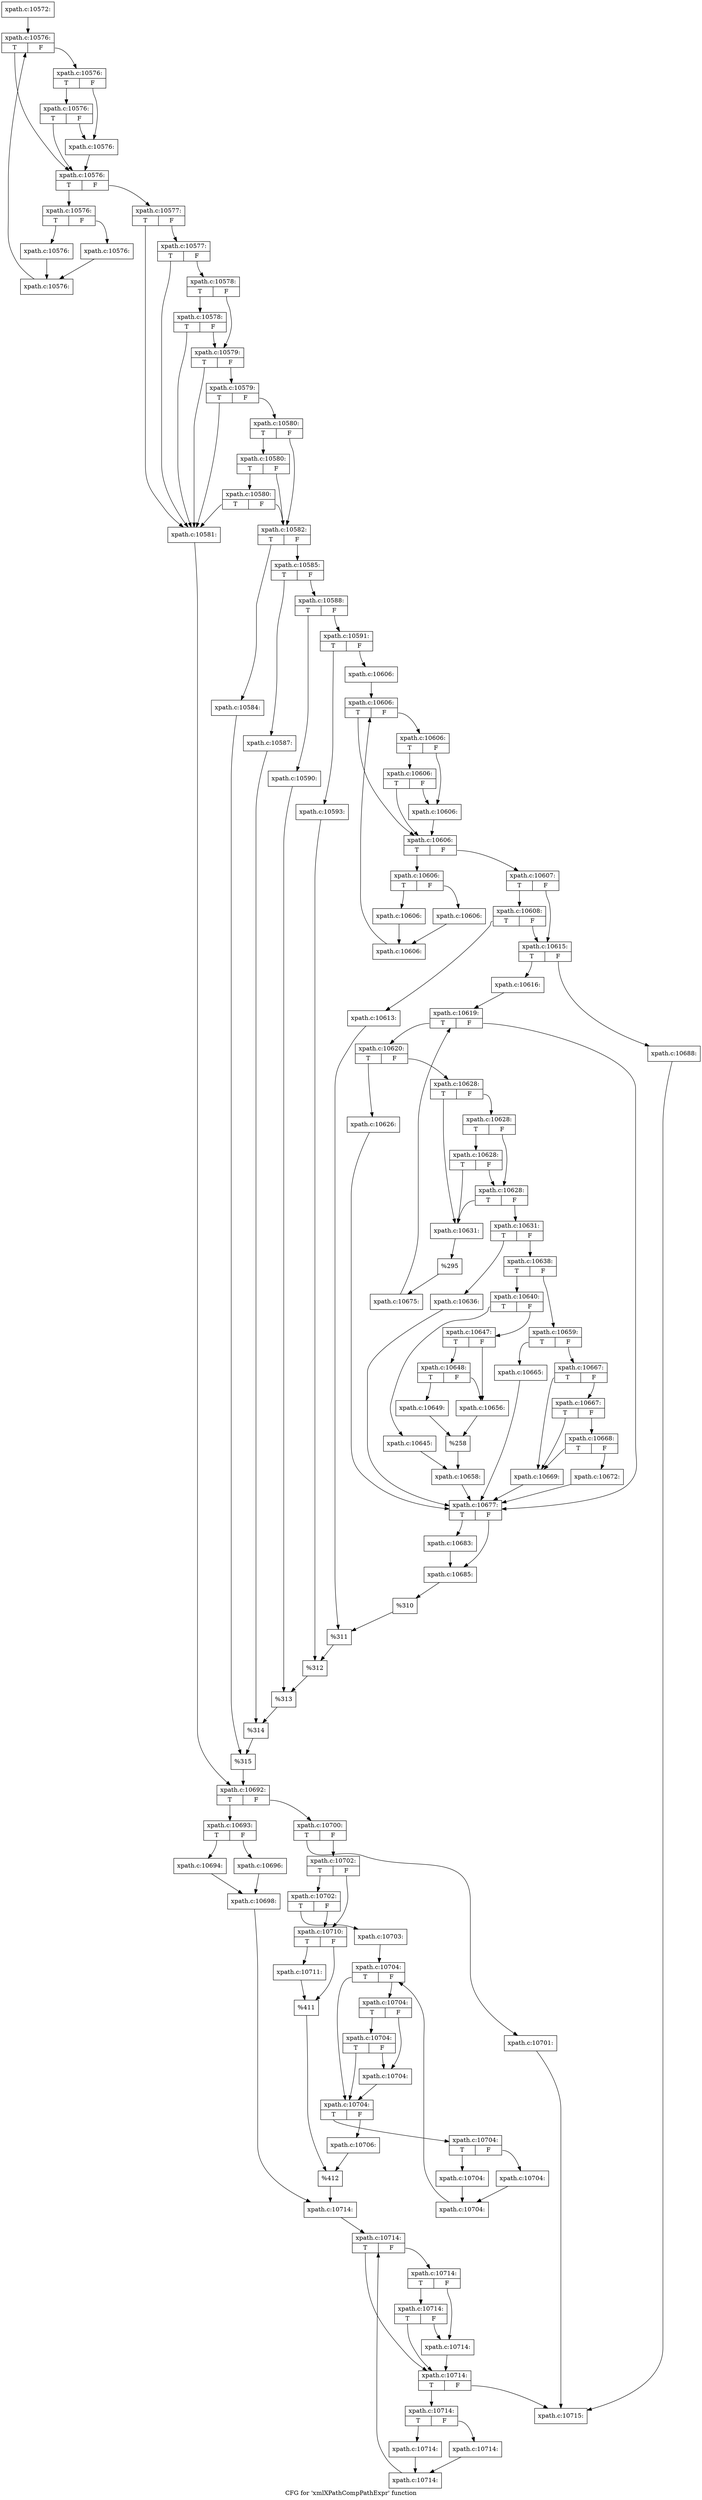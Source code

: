 digraph "CFG for 'xmlXPathCompPathExpr' function" {
	label="CFG for 'xmlXPathCompPathExpr' function";

	Node0x55e6b2c34ad0 [shape=record,label="{xpath.c:10572:}"];
	Node0x55e6b2c34ad0 -> Node0x55e6b2c3cb60;
	Node0x55e6b2c3cb60 [shape=record,label="{xpath.c:10576:|{<s0>T|<s1>F}}"];
	Node0x55e6b2c3cb60:s0 -> Node0x55e6b2c3cda0;
	Node0x55e6b2c3cb60:s1 -> Node0x55e6b2c3ce40;
	Node0x55e6b2c3ce40 [shape=record,label="{xpath.c:10576:|{<s0>T|<s1>F}}"];
	Node0x55e6b2c3ce40:s0 -> Node0x55e6b2c3d100;
	Node0x55e6b2c3ce40:s1 -> Node0x55e6b2c3cdf0;
	Node0x55e6b2c3d100 [shape=record,label="{xpath.c:10576:|{<s0>T|<s1>F}}"];
	Node0x55e6b2c3d100:s0 -> Node0x55e6b2c3cda0;
	Node0x55e6b2c3d100:s1 -> Node0x55e6b2c3cdf0;
	Node0x55e6b2c3cdf0 [shape=record,label="{xpath.c:10576:}"];
	Node0x55e6b2c3cdf0 -> Node0x55e6b2c3cda0;
	Node0x55e6b2c3cda0 [shape=record,label="{xpath.c:10576:|{<s0>T|<s1>F}}"];
	Node0x55e6b2c3cda0:s0 -> Node0x55e6b2c3d5f0;
	Node0x55e6b2c3cda0:s1 -> Node0x55e6b2c3cd50;
	Node0x55e6b2c3d5f0 [shape=record,label="{xpath.c:10576:|{<s0>T|<s1>F}}"];
	Node0x55e6b2c3d5f0:s0 -> Node0x55e6b2c3da30;
	Node0x55e6b2c3d5f0:s1 -> Node0x55e6b2c3da80;
	Node0x55e6b2c3da30 [shape=record,label="{xpath.c:10576:}"];
	Node0x55e6b2c3da30 -> Node0x55e6b2c3dad0;
	Node0x55e6b2c3da80 [shape=record,label="{xpath.c:10576:}"];
	Node0x55e6b2c3da80 -> Node0x55e6b2c3dad0;
	Node0x55e6b2c3dad0 [shape=record,label="{xpath.c:10576:}"];
	Node0x55e6b2c3dad0 -> Node0x55e6b2c3cb60;
	Node0x55e6b2c3cd50 [shape=record,label="{xpath.c:10577:|{<s0>T|<s1>F}}"];
	Node0x55e6b2c3cd50:s0 -> Node0x55e6b2c3e430;
	Node0x55e6b2c3cd50:s1 -> Node0x55e6b2c3e720;
	Node0x55e6b2c3e720 [shape=record,label="{xpath.c:10577:|{<s0>T|<s1>F}}"];
	Node0x55e6b2c3e720:s0 -> Node0x55e6b2c3e430;
	Node0x55e6b2c3e720:s1 -> Node0x55e6b2c3e6a0;
	Node0x55e6b2c3e6a0 [shape=record,label="{xpath.c:10578:|{<s0>T|<s1>F}}"];
	Node0x55e6b2c3e6a0:s0 -> Node0x55e6b2c3ef80;
	Node0x55e6b2c3e6a0:s1 -> Node0x55e6b2c3e620;
	Node0x55e6b2c3ef80 [shape=record,label="{xpath.c:10578:|{<s0>T|<s1>F}}"];
	Node0x55e6b2c3ef80:s0 -> Node0x55e6b2c3e430;
	Node0x55e6b2c3ef80:s1 -> Node0x55e6b2c3e620;
	Node0x55e6b2c3e620 [shape=record,label="{xpath.c:10579:|{<s0>T|<s1>F}}"];
	Node0x55e6b2c3e620:s0 -> Node0x55e6b2c3e430;
	Node0x55e6b2c3e620:s1 -> Node0x55e6b2c3e5a0;
	Node0x55e6b2c3e5a0 [shape=record,label="{xpath.c:10579:|{<s0>T|<s1>F}}"];
	Node0x55e6b2c3e5a0:s0 -> Node0x55e6b2c3e430;
	Node0x55e6b2c3e5a0:s1 -> Node0x55e6b2c3e520;
	Node0x55e6b2c3e520 [shape=record,label="{xpath.c:10580:|{<s0>T|<s1>F}}"];
	Node0x55e6b2c3e520:s0 -> Node0x55e6b2c3fe20;
	Node0x55e6b2c3e520:s1 -> Node0x55e6b2c3e4d0;
	Node0x55e6b2c3fe20 [shape=record,label="{xpath.c:10580:|{<s0>T|<s1>F}}"];
	Node0x55e6b2c3fe20:s0 -> Node0x55e6b2c40260;
	Node0x55e6b2c3fe20:s1 -> Node0x55e6b2c3e4d0;
	Node0x55e6b2c40260 [shape=record,label="{xpath.c:10580:|{<s0>T|<s1>F}}"];
	Node0x55e6b2c40260:s0 -> Node0x55e6b2c3e430;
	Node0x55e6b2c40260:s1 -> Node0x55e6b2c3e4d0;
	Node0x55e6b2c3e430 [shape=record,label="{xpath.c:10581:}"];
	Node0x55e6b2c3e430 -> Node0x55e6b2c3e480;
	Node0x55e6b2c3e4d0 [shape=record,label="{xpath.c:10582:|{<s0>T|<s1>F}}"];
	Node0x55e6b2c3e4d0:s0 -> Node0x55e6b2c40ce0;
	Node0x55e6b2c3e4d0:s1 -> Node0x55e6b2c40d80;
	Node0x55e6b2c40ce0 [shape=record,label="{xpath.c:10584:}"];
	Node0x55e6b2c40ce0 -> Node0x55e6b2c40d30;
	Node0x55e6b2c40d80 [shape=record,label="{xpath.c:10585:|{<s0>T|<s1>F}}"];
	Node0x55e6b2c40d80:s0 -> Node0x55e6b2c41470;
	Node0x55e6b2c40d80:s1 -> Node0x55e6b2c41510;
	Node0x55e6b2c41470 [shape=record,label="{xpath.c:10587:}"];
	Node0x55e6b2c41470 -> Node0x55e6b2c414c0;
	Node0x55e6b2c41510 [shape=record,label="{xpath.c:10588:|{<s0>T|<s1>F}}"];
	Node0x55e6b2c41510:s0 -> Node0x55e6b2c41c00;
	Node0x55e6b2c41510:s1 -> Node0x55e6b2c41ca0;
	Node0x55e6b2c41c00 [shape=record,label="{xpath.c:10590:}"];
	Node0x55e6b2c41c00 -> Node0x55e6b2c41c50;
	Node0x55e6b2c41ca0 [shape=record,label="{xpath.c:10591:|{<s0>T|<s1>F}}"];
	Node0x55e6b2c41ca0:s0 -> Node0x55e6b2c42390;
	Node0x55e6b2c41ca0:s1 -> Node0x55e6b2c42430;
	Node0x55e6b2c42390 [shape=record,label="{xpath.c:10593:}"];
	Node0x55e6b2c42390 -> Node0x55e6b2c423e0;
	Node0x55e6b2c42430 [shape=record,label="{xpath.c:10606:}"];
	Node0x55e6b2c42430 -> Node0x55e6b2c42b20;
	Node0x55e6b2c42b20 [shape=record,label="{xpath.c:10606:|{<s0>T|<s1>F}}"];
	Node0x55e6b2c42b20:s0 -> Node0x55e6b2c42d60;
	Node0x55e6b2c42b20:s1 -> Node0x55e6b2c42e00;
	Node0x55e6b2c42e00 [shape=record,label="{xpath.c:10606:|{<s0>T|<s1>F}}"];
	Node0x55e6b2c42e00:s0 -> Node0x55e6b2c43160;
	Node0x55e6b2c42e00:s1 -> Node0x55e6b2c42db0;
	Node0x55e6b2c43160 [shape=record,label="{xpath.c:10606:|{<s0>T|<s1>F}}"];
	Node0x55e6b2c43160:s0 -> Node0x55e6b2c42d60;
	Node0x55e6b2c43160:s1 -> Node0x55e6b2c42db0;
	Node0x55e6b2c42db0 [shape=record,label="{xpath.c:10606:}"];
	Node0x55e6b2c42db0 -> Node0x55e6b2c42d60;
	Node0x55e6b2c42d60 [shape=record,label="{xpath.c:10606:|{<s0>T|<s1>F}}"];
	Node0x55e6b2c42d60:s0 -> Node0x55e6b2c43790;
	Node0x55e6b2c42d60:s1 -> Node0x55e6b2c42d10;
	Node0x55e6b2c43790 [shape=record,label="{xpath.c:10606:|{<s0>T|<s1>F}}"];
	Node0x55e6b2c43790:s0 -> Node0x55e6b2c43bd0;
	Node0x55e6b2c43790:s1 -> Node0x55e6b2c43c20;
	Node0x55e6b2c43bd0 [shape=record,label="{xpath.c:10606:}"];
	Node0x55e6b2c43bd0 -> Node0x55e6b2c43c70;
	Node0x55e6b2c43c20 [shape=record,label="{xpath.c:10606:}"];
	Node0x55e6b2c43c20 -> Node0x55e6b2c43c70;
	Node0x55e6b2c43c70 [shape=record,label="{xpath.c:10606:}"];
	Node0x55e6b2c43c70 -> Node0x55e6b2c42b20;
	Node0x55e6b2c42d10 [shape=record,label="{xpath.c:10607:|{<s0>T|<s1>F}}"];
	Node0x55e6b2c42d10:s0 -> Node0x55e6b2c44fb0;
	Node0x55e6b2c42d10:s1 -> Node0x55e6b2c44f60;
	Node0x55e6b2c44fb0 [shape=record,label="{xpath.c:10608:|{<s0>T|<s1>F}}"];
	Node0x55e6b2c44fb0:s0 -> Node0x55e6b2c44ec0;
	Node0x55e6b2c44fb0:s1 -> Node0x55e6b2c44f60;
	Node0x55e6b2c44ec0 [shape=record,label="{xpath.c:10613:}"];
	Node0x55e6b2c44ec0 -> Node0x55e6b2c44f10;
	Node0x55e6b2c44f60 [shape=record,label="{xpath.c:10615:|{<s0>T|<s1>F}}"];
	Node0x55e6b2c44f60:s0 -> Node0x55e6b2c45a90;
	Node0x55e6b2c44f60:s1 -> Node0x55e6b2c45b30;
	Node0x55e6b2c45a90 [shape=record,label="{xpath.c:10616:}"];
	Node0x55e6b2c45a90 -> Node0x55e6b2c46250;
	Node0x55e6b2c46250 [shape=record,label="{xpath.c:10619:|{<s0>T|<s1>F}}"];
	Node0x55e6b2c46250:s0 -> Node0x55e6b2c46920;
	Node0x55e6b2c46250:s1 -> Node0x55e6b2c46470;
	Node0x55e6b2c46920 [shape=record,label="{xpath.c:10620:|{<s0>T|<s1>F}}"];
	Node0x55e6b2c46920:s0 -> Node0x55e6b2c46b10;
	Node0x55e6b2c46920:s1 -> Node0x55e6b2c46bb0;
	Node0x55e6b2c46b10 [shape=record,label="{xpath.c:10626:}"];
	Node0x55e6b2c46b10 -> Node0x55e6b2c46470;
	Node0x55e6b2c46bb0 [shape=record,label="{xpath.c:10628:|{<s0>T|<s1>F}}"];
	Node0x55e6b2c46bb0:s0 -> Node0x55e6b2c47340;
	Node0x55e6b2c46bb0:s1 -> Node0x55e6b2c474b0;
	Node0x55e6b2c474b0 [shape=record,label="{xpath.c:10628:|{<s0>T|<s1>F}}"];
	Node0x55e6b2c474b0:s0 -> Node0x55e6b2c479e0;
	Node0x55e6b2c474b0:s1 -> Node0x55e6b2c47430;
	Node0x55e6b2c479e0 [shape=record,label="{xpath.c:10628:|{<s0>T|<s1>F}}"];
	Node0x55e6b2c479e0:s0 -> Node0x55e6b2c47340;
	Node0x55e6b2c479e0:s1 -> Node0x55e6b2c47430;
	Node0x55e6b2c47430 [shape=record,label="{xpath.c:10628:|{<s0>T|<s1>F}}"];
	Node0x55e6b2c47430:s0 -> Node0x55e6b2c47340;
	Node0x55e6b2c47430:s1 -> Node0x55e6b2c473e0;
	Node0x55e6b2c47340 [shape=record,label="{xpath.c:10631:}"];
	Node0x55e6b2c47340 -> Node0x55e6b2c47390;
	Node0x55e6b2c473e0 [shape=record,label="{xpath.c:10631:|{<s0>T|<s1>F}}"];
	Node0x55e6b2c473e0:s0 -> Node0x55e6b2c48920;
	Node0x55e6b2c473e0:s1 -> Node0x55e6b2c489c0;
	Node0x55e6b2c48920 [shape=record,label="{xpath.c:10636:}"];
	Node0x55e6b2c48920 -> Node0x55e6b2c46470;
	Node0x55e6b2c489c0 [shape=record,label="{xpath.c:10638:|{<s0>T|<s1>F}}"];
	Node0x55e6b2c489c0:s0 -> Node0x55e6b2c49230;
	Node0x55e6b2c489c0:s1 -> Node0x55e6b2c492d0;
	Node0x55e6b2c49230 [shape=record,label="{xpath.c:10640:|{<s0>T|<s1>F}}"];
	Node0x55e6b2c49230:s0 -> Node0x55e6b2c499a0;
	Node0x55e6b2c49230:s1 -> Node0x55e6b2c49a40;
	Node0x55e6b2c499a0 [shape=record,label="{xpath.c:10645:}"];
	Node0x55e6b2c499a0 -> Node0x55e6b2c499f0;
	Node0x55e6b2c49a40 [shape=record,label="{xpath.c:10647:|{<s0>T|<s1>F}}"];
	Node0x55e6b2c49a40:s0 -> Node0x55e6b2c49fd0;
	Node0x55e6b2c49a40:s1 -> Node0x55e6b2c49f80;
	Node0x55e6b2c49fd0 [shape=record,label="{xpath.c:10648:|{<s0>T|<s1>F}}"];
	Node0x55e6b2c49fd0:s0 -> Node0x55e6b2c49ee0;
	Node0x55e6b2c49fd0:s1 -> Node0x55e6b2c49f80;
	Node0x55e6b2c49ee0 [shape=record,label="{xpath.c:10649:}"];
	Node0x55e6b2c49ee0 -> Node0x55e6b2c49f30;
	Node0x55e6b2c49f80 [shape=record,label="{xpath.c:10656:}"];
	Node0x55e6b2c49f80 -> Node0x55e6b2c49f30;
	Node0x55e6b2c49f30 [shape=record,label="{%258}"];
	Node0x55e6b2c49f30 -> Node0x55e6b2c499f0;
	Node0x55e6b2c499f0 [shape=record,label="{xpath.c:10658:}"];
	Node0x55e6b2c499f0 -> Node0x55e6b2c46470;
	Node0x55e6b2c492d0 [shape=record,label="{xpath.c:10659:|{<s0>T|<s1>F}}"];
	Node0x55e6b2c492d0:s0 -> Node0x55e6b2c4aec0;
	Node0x55e6b2c492d0:s1 -> Node0x55e6b2c4af60;
	Node0x55e6b2c4aec0 [shape=record,label="{xpath.c:10665:}"];
	Node0x55e6b2c4aec0 -> Node0x55e6b2c46470;
	Node0x55e6b2c4af60 [shape=record,label="{xpath.c:10667:|{<s0>T|<s1>F}}"];
	Node0x55e6b2c4af60:s0 -> Node0x55e6b2c4b7d0;
	Node0x55e6b2c4af60:s1 -> Node0x55e6b2c4b940;
	Node0x55e6b2c4b940 [shape=record,label="{xpath.c:10667:|{<s0>T|<s1>F}}"];
	Node0x55e6b2c4b940:s0 -> Node0x55e6b2c4b7d0;
	Node0x55e6b2c4b940:s1 -> Node0x55e6b2c4b8c0;
	Node0x55e6b2c4b8c0 [shape=record,label="{xpath.c:10668:|{<s0>T|<s1>F}}"];
	Node0x55e6b2c4b8c0:s0 -> Node0x55e6b2c4b7d0;
	Node0x55e6b2c4b8c0:s1 -> Node0x55e6b2c4b870;
	Node0x55e6b2c4b7d0 [shape=record,label="{xpath.c:10669:}"];
	Node0x55e6b2c4b7d0 -> Node0x55e6b2c46470;
	Node0x55e6b2c4b870 [shape=record,label="{xpath.c:10672:}"];
	Node0x55e6b2c4b870 -> Node0x55e6b2c46470;
	Node0x55e6b2c47390 [shape=record,label="{%295}"];
	Node0x55e6b2c47390 -> Node0x55e6b2c46b60;
	Node0x55e6b2c46b60 [shape=record,label="{xpath.c:10675:}"];
	Node0x55e6b2c46b60 -> Node0x55e6b2c46250;
	Node0x55e6b2c46470 [shape=record,label="{xpath.c:10677:|{<s0>T|<s1>F}}"];
	Node0x55e6b2c46470:s0 -> Node0x55e6b2c48970;
	Node0x55e6b2c46470:s1 -> Node0x55e6b2c49280;
	Node0x55e6b2c48970 [shape=record,label="{xpath.c:10683:}"];
	Node0x55e6b2c48970 -> Node0x55e6b2c49280;
	Node0x55e6b2c49280 [shape=record,label="{xpath.c:10685:}"];
	Node0x55e6b2c49280 -> Node0x55e6b2c45ae0;
	Node0x55e6b2c45b30 [shape=record,label="{xpath.c:10688:}"];
	Node0x55e6b2c45b30 -> Node0x55e6b2c53920;
	Node0x55e6b2c45ae0 [shape=record,label="{%310}"];
	Node0x55e6b2c45ae0 -> Node0x55e6b2c44f10;
	Node0x55e6b2c44f10 [shape=record,label="{%311}"];
	Node0x55e6b2c44f10 -> Node0x55e6b2c423e0;
	Node0x55e6b2c423e0 [shape=record,label="{%312}"];
	Node0x55e6b2c423e0 -> Node0x55e6b2c41c50;
	Node0x55e6b2c41c50 [shape=record,label="{%313}"];
	Node0x55e6b2c41c50 -> Node0x55e6b2c414c0;
	Node0x55e6b2c414c0 [shape=record,label="{%314}"];
	Node0x55e6b2c414c0 -> Node0x55e6b2c40d30;
	Node0x55e6b2c40d30 [shape=record,label="{%315}"];
	Node0x55e6b2c40d30 -> Node0x55e6b2c3e480;
	Node0x55e6b2c3e480 [shape=record,label="{xpath.c:10692:|{<s0>T|<s1>F}}"];
	Node0x55e6b2c3e480:s0 -> Node0x55e6b2c4af10;
	Node0x55e6b2c3e480:s1 -> Node0x55e6b2c4e450;
	Node0x55e6b2c4af10 [shape=record,label="{xpath.c:10693:|{<s0>T|<s1>F}}"];
	Node0x55e6b2c4af10:s0 -> Node0x55e6b2c4e750;
	Node0x55e6b2c4af10:s1 -> Node0x55e6b2c4e7f0;
	Node0x55e6b2c4e750 [shape=record,label="{xpath.c:10694:}"];
	Node0x55e6b2c4e750 -> Node0x55e6b2c4e7a0;
	Node0x55e6b2c4e7f0 [shape=record,label="{xpath.c:10696:}"];
	Node0x55e6b2c4e7f0 -> Node0x55e6b2c4e7a0;
	Node0x55e6b2c4e7a0 [shape=record,label="{xpath.c:10698:}"];
	Node0x55e6b2c4e7a0 -> Node0x55e6b2c4b820;
	Node0x55e6b2c4e450 [shape=record,label="{xpath.c:10700:|{<s0>T|<s1>F}}"];
	Node0x55e6b2c4e450:s0 -> Node0x55e6b2c4f7e0;
	Node0x55e6b2c4e450:s1 -> Node0x55e6b2c4fc90;
	Node0x55e6b2c4f7e0 [shape=record,label="{xpath.c:10701:}"];
	Node0x55e6b2c4f7e0 -> Node0x55e6b2c53920;
	Node0x55e6b2c4fc90 [shape=record,label="{xpath.c:10702:|{<s0>T|<s1>F}}"];
	Node0x55e6b2c4fc90:s0 -> Node0x55e6b2c50040;
	Node0x55e6b2c4fc90:s1 -> Node0x55e6b2c4fff0;
	Node0x55e6b2c50040 [shape=record,label="{xpath.c:10702:|{<s0>T|<s1>F}}"];
	Node0x55e6b2c50040:s0 -> Node0x55e6b2c4ff50;
	Node0x55e6b2c50040:s1 -> Node0x55e6b2c4fff0;
	Node0x55e6b2c4ff50 [shape=record,label="{xpath.c:10703:}"];
	Node0x55e6b2c4ff50 -> Node0x55e6b2c50b70;
	Node0x55e6b2c50b70 [shape=record,label="{xpath.c:10704:|{<s0>T|<s1>F}}"];
	Node0x55e6b2c50b70:s0 -> Node0x55e6b2c50db0;
	Node0x55e6b2c50b70:s1 -> Node0x55e6b2c50e50;
	Node0x55e6b2c50e50 [shape=record,label="{xpath.c:10704:|{<s0>T|<s1>F}}"];
	Node0x55e6b2c50e50:s0 -> Node0x55e6b2c511b0;
	Node0x55e6b2c50e50:s1 -> Node0x55e6b2c50e00;
	Node0x55e6b2c511b0 [shape=record,label="{xpath.c:10704:|{<s0>T|<s1>F}}"];
	Node0x55e6b2c511b0:s0 -> Node0x55e6b2c50db0;
	Node0x55e6b2c511b0:s1 -> Node0x55e6b2c50e00;
	Node0x55e6b2c50e00 [shape=record,label="{xpath.c:10704:}"];
	Node0x55e6b2c50e00 -> Node0x55e6b2c50db0;
	Node0x55e6b2c50db0 [shape=record,label="{xpath.c:10704:|{<s0>T|<s1>F}}"];
	Node0x55e6b2c50db0:s0 -> Node0x55e6b2c517e0;
	Node0x55e6b2c50db0:s1 -> Node0x55e6b2c50d60;
	Node0x55e6b2c517e0 [shape=record,label="{xpath.c:10704:|{<s0>T|<s1>F}}"];
	Node0x55e6b2c517e0:s0 -> Node0x55e6b2c51c20;
	Node0x55e6b2c517e0:s1 -> Node0x55e6b2c51c70;
	Node0x55e6b2c51c20 [shape=record,label="{xpath.c:10704:}"];
	Node0x55e6b2c51c20 -> Node0x55e6b2c51cc0;
	Node0x55e6b2c51c70 [shape=record,label="{xpath.c:10704:}"];
	Node0x55e6b2c51c70 -> Node0x55e6b2c51cc0;
	Node0x55e6b2c51cc0 [shape=record,label="{xpath.c:10704:}"];
	Node0x55e6b2c51cc0 -> Node0x55e6b2c50b70;
	Node0x55e6b2c50d60 [shape=record,label="{xpath.c:10706:}"];
	Node0x55e6b2c50d60 -> Node0x55e6b2c4ffa0;
	Node0x55e6b2c4fff0 [shape=record,label="{xpath.c:10710:|{<s0>T|<s1>F}}"];
	Node0x55e6b2c4fff0:s0 -> Node0x55e6b2c52f10;
	Node0x55e6b2c4fff0:s1 -> Node0x55e6b2c52f60;
	Node0x55e6b2c52f10 [shape=record,label="{xpath.c:10711:}"];
	Node0x55e6b2c52f10 -> Node0x55e6b2c52f60;
	Node0x55e6b2c52f60 [shape=record,label="{%411}"];
	Node0x55e6b2c52f60 -> Node0x55e6b2c4ffa0;
	Node0x55e6b2c4ffa0 [shape=record,label="{%412}"];
	Node0x55e6b2c4ffa0 -> Node0x55e6b2c4b820;
	Node0x55e6b2c4b820 [shape=record,label="{xpath.c:10714:}"];
	Node0x55e6b2c4b820 -> Node0x55e6b2c53730;
	Node0x55e6b2c53730 [shape=record,label="{xpath.c:10714:|{<s0>T|<s1>F}}"];
	Node0x55e6b2c53730:s0 -> Node0x55e6b2c53970;
	Node0x55e6b2c53730:s1 -> Node0x55e6b2c53a10;
	Node0x55e6b2c53a10 [shape=record,label="{xpath.c:10714:|{<s0>T|<s1>F}}"];
	Node0x55e6b2c53a10:s0 -> Node0x55e6b2c53d70;
	Node0x55e6b2c53a10:s1 -> Node0x55e6b2c539c0;
	Node0x55e6b2c53d70 [shape=record,label="{xpath.c:10714:|{<s0>T|<s1>F}}"];
	Node0x55e6b2c53d70:s0 -> Node0x55e6b2c53970;
	Node0x55e6b2c53d70:s1 -> Node0x55e6b2c539c0;
	Node0x55e6b2c539c0 [shape=record,label="{xpath.c:10714:}"];
	Node0x55e6b2c539c0 -> Node0x55e6b2c53970;
	Node0x55e6b2c53970 [shape=record,label="{xpath.c:10714:|{<s0>T|<s1>F}}"];
	Node0x55e6b2c53970:s0 -> Node0x55e6b2c543a0;
	Node0x55e6b2c53970:s1 -> Node0x55e6b2c53920;
	Node0x55e6b2c543a0 [shape=record,label="{xpath.c:10714:|{<s0>T|<s1>F}}"];
	Node0x55e6b2c543a0:s0 -> Node0x55e6b2c547e0;
	Node0x55e6b2c543a0:s1 -> Node0x55e6b2c54830;
	Node0x55e6b2c547e0 [shape=record,label="{xpath.c:10714:}"];
	Node0x55e6b2c547e0 -> Node0x55e6b2c54880;
	Node0x55e6b2c54830 [shape=record,label="{xpath.c:10714:}"];
	Node0x55e6b2c54830 -> Node0x55e6b2c54880;
	Node0x55e6b2c54880 [shape=record,label="{xpath.c:10714:}"];
	Node0x55e6b2c54880 -> Node0x55e6b2c53730;
	Node0x55e6b2c53920 [shape=record,label="{xpath.c:10715:}"];
}
